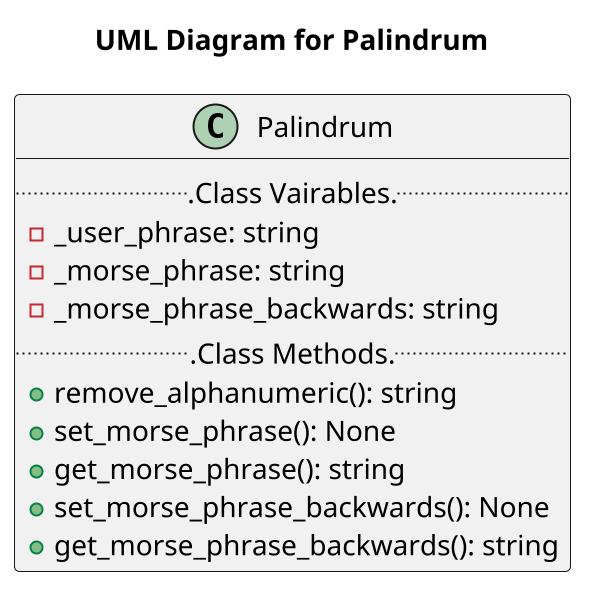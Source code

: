 @startuml palindrum
scale 2
title "UML Diagram for Palindrum"
class Palindrum{
    ...Class Vairables...
    -_user_phrase: string
    -_morse_phrase: string
    -_morse_phrase_backwards: string
    ...Class Methods...
    +remove_alphanumeric(): string
    +set_morse_phrase(): None
    +get_morse_phrase(): string
    +set_morse_phrase_backwards(): None
    +get_morse_phrase_backwards(): string
}
@enduml